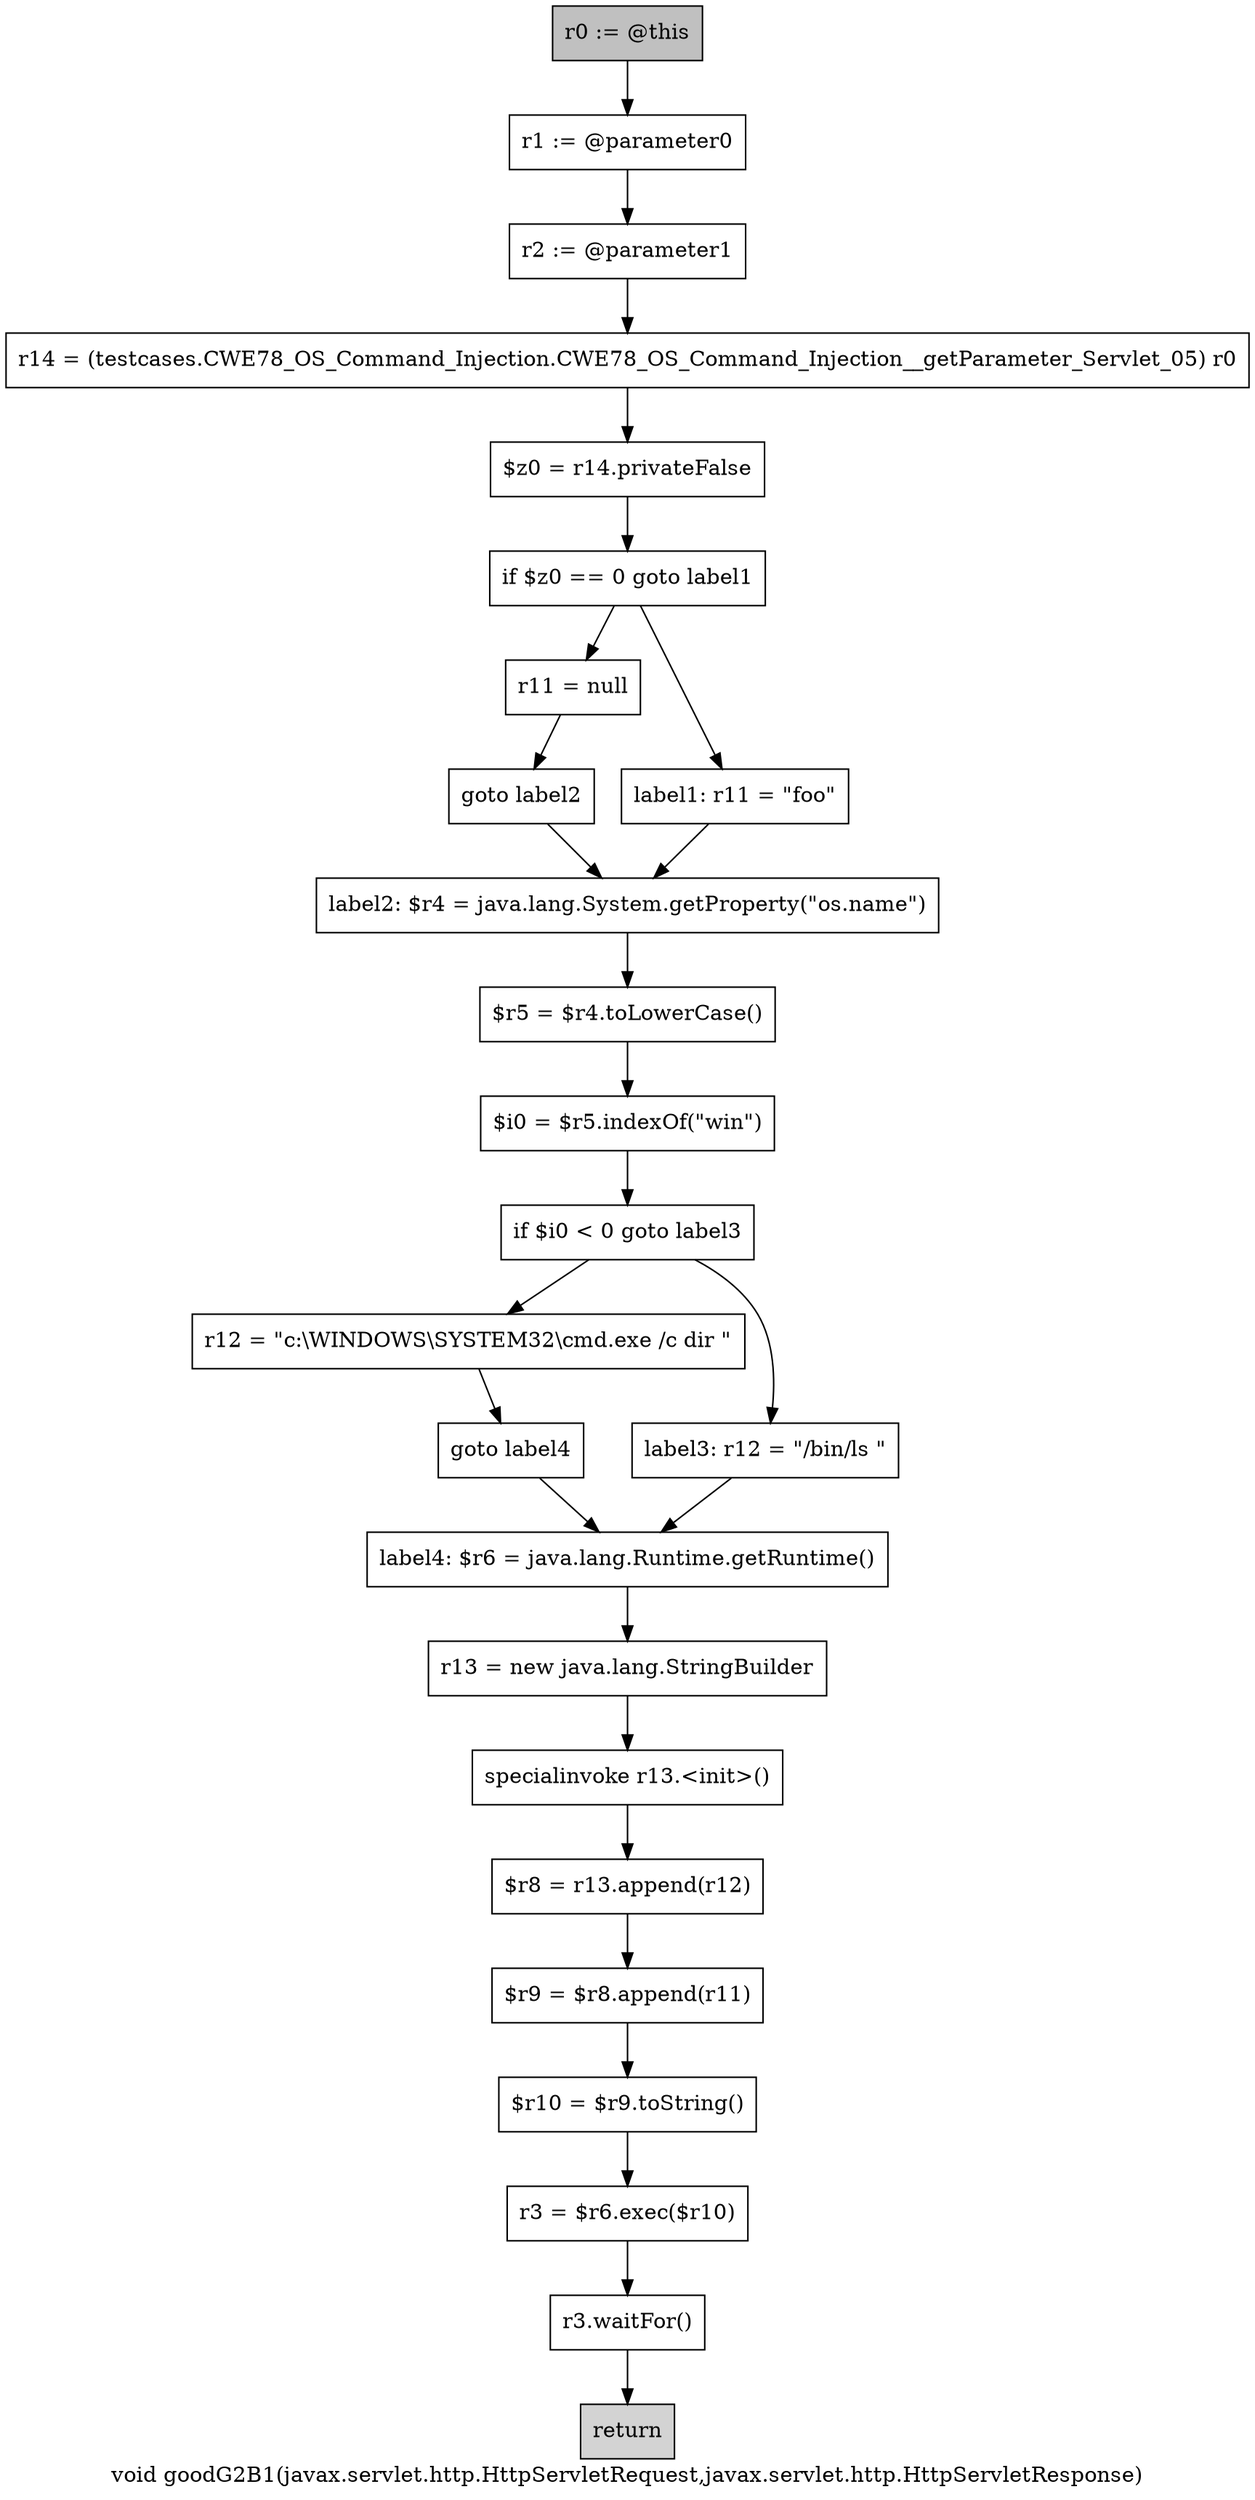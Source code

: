digraph "void goodG2B1(javax.servlet.http.HttpServletRequest,javax.servlet.http.HttpServletResponse)" {
    label="void goodG2B1(javax.servlet.http.HttpServletRequest,javax.servlet.http.HttpServletResponse)";
    node [shape=box];
    "0" [style=filled,fillcolor=gray,label="r0 := @this",];
    "1" [label="r1 := @parameter0",];
    "0"->"1";
    "2" [label="r2 := @parameter1",];
    "1"->"2";
    "3" [label="r14 = (testcases.CWE78_OS_Command_Injection.CWE78_OS_Command_Injection__getParameter_Servlet_05) r0",];
    "2"->"3";
    "4" [label="$z0 = r14.privateFalse",];
    "3"->"4";
    "5" [label="if $z0 == 0 goto label1",];
    "4"->"5";
    "6" [label="r11 = null",];
    "5"->"6";
    "8" [label="label1: r11 = \"foo\"",];
    "5"->"8";
    "7" [label="goto label2",];
    "6"->"7";
    "9" [label="label2: $r4 = java.lang.System.getProperty(\"os.name\")",];
    "7"->"9";
    "8"->"9";
    "10" [label="$r5 = $r4.toLowerCase()",];
    "9"->"10";
    "11" [label="$i0 = $r5.indexOf(\"win\")",];
    "10"->"11";
    "12" [label="if $i0 < 0 goto label3",];
    "11"->"12";
    "13" [label="r12 = \"c:\\WINDOWS\\SYSTEM32\\cmd.exe /c dir \"",];
    "12"->"13";
    "15" [label="label3: r12 = \"/bin/ls \"",];
    "12"->"15";
    "14" [label="goto label4",];
    "13"->"14";
    "16" [label="label4: $r6 = java.lang.Runtime.getRuntime()",];
    "14"->"16";
    "15"->"16";
    "17" [label="r13 = new java.lang.StringBuilder",];
    "16"->"17";
    "18" [label="specialinvoke r13.<init>()",];
    "17"->"18";
    "19" [label="$r8 = r13.append(r12)",];
    "18"->"19";
    "20" [label="$r9 = $r8.append(r11)",];
    "19"->"20";
    "21" [label="$r10 = $r9.toString()",];
    "20"->"21";
    "22" [label="r3 = $r6.exec($r10)",];
    "21"->"22";
    "23" [label="r3.waitFor()",];
    "22"->"23";
    "24" [style=filled,fillcolor=lightgray,label="return",];
    "23"->"24";
}
